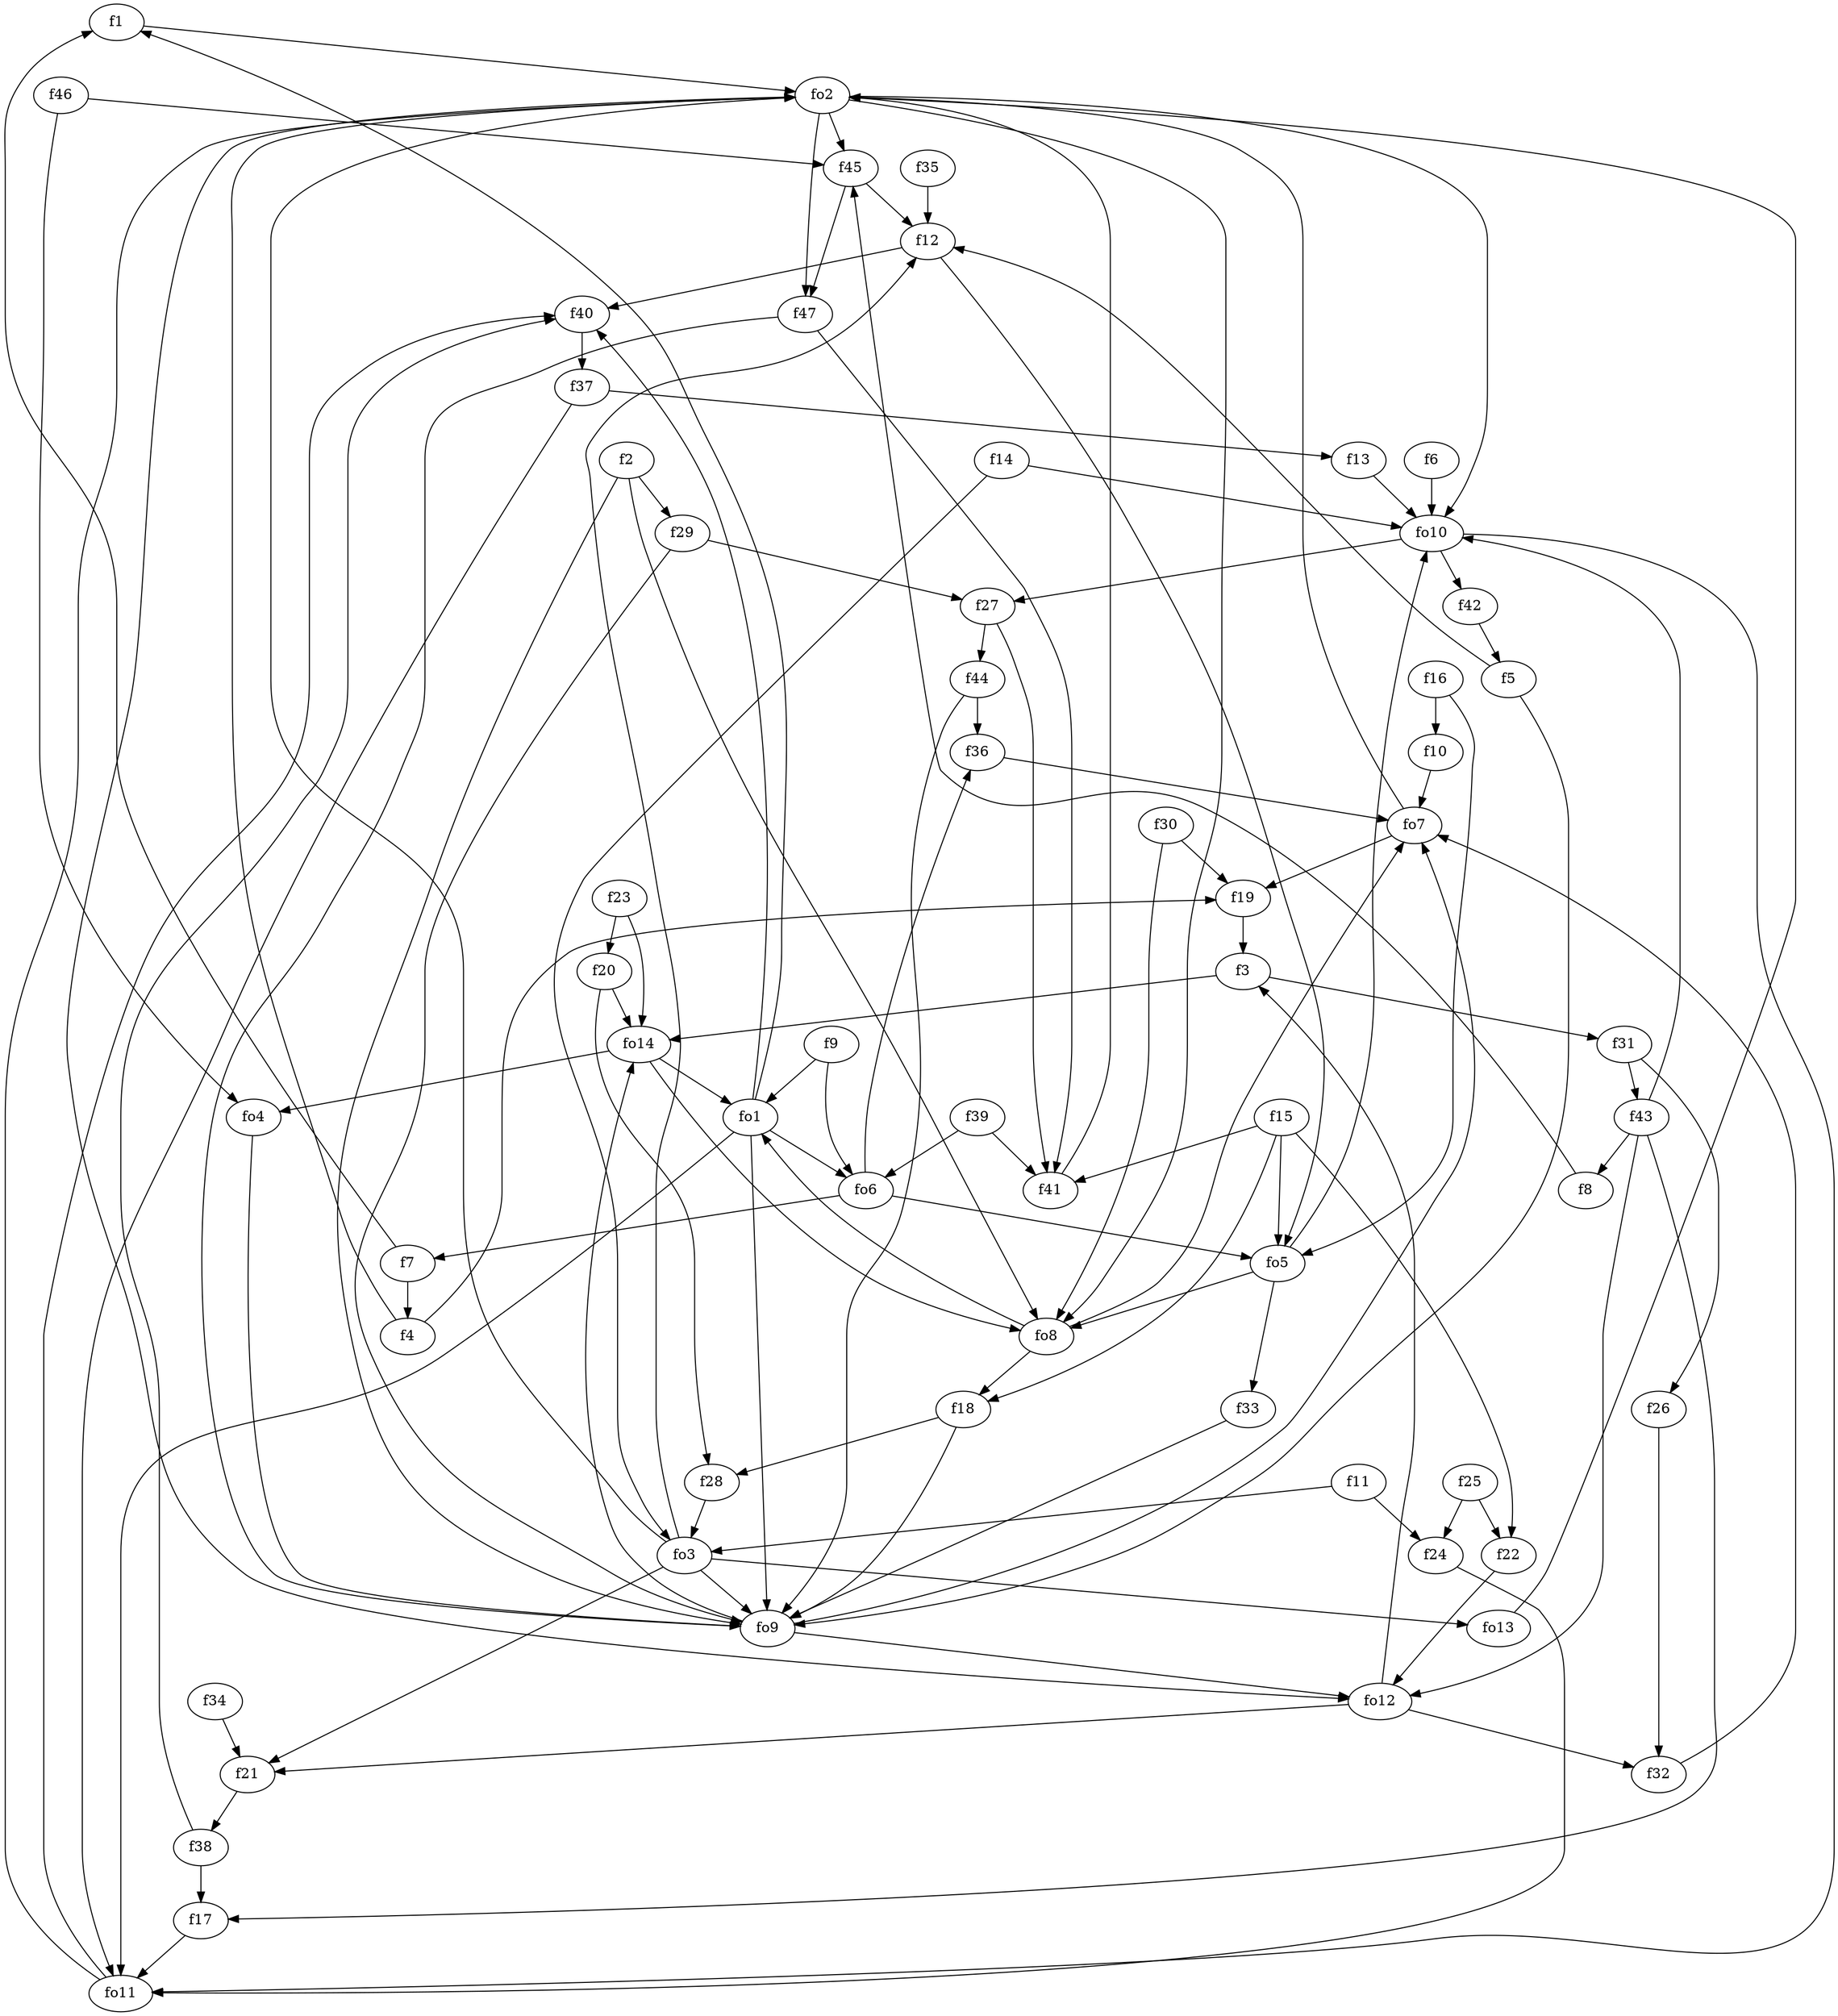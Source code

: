 strict digraph  {
f1;
f2;
f3;
f4;
f5;
f6;
f7;
f8;
f9;
f10;
f11;
f12;
f13;
f14;
f15;
f16;
f17;
f18;
f19;
f20;
f21;
f22;
f23;
f24;
f25;
f26;
f27;
f28;
f29;
f30;
f31;
f32;
f33;
f34;
f35;
f36;
f37;
f38;
f39;
f40;
f41;
f42;
f43;
f44;
f45;
f46;
f47;
fo1;
fo2;
fo3;
fo4;
fo5;
fo6;
fo7;
fo8;
fo9;
fo10;
fo11;
fo12;
fo13;
fo14;
f1 -> fo2  [weight=2];
f2 -> fo9  [weight=2];
f2 -> f29  [weight=2];
f2 -> fo8  [weight=2];
f3 -> fo14  [weight=2];
f3 -> f31  [weight=2];
f4 -> f19  [weight=2];
f4 -> fo2  [weight=2];
f5 -> fo9  [weight=2];
f5 -> f12  [weight=2];
f6 -> fo10  [weight=2];
f7 -> f1  [weight=2];
f7 -> f4  [weight=2];
f8 -> f45  [weight=2];
f9 -> fo1  [weight=2];
f9 -> fo6  [weight=2];
f10 -> fo7  [weight=2];
f11 -> f24  [weight=2];
f11 -> fo3  [weight=2];
f12 -> fo5  [weight=2];
f12 -> f40  [weight=2];
f13 -> fo10  [weight=2];
f14 -> fo10  [weight=2];
f14 -> fo3  [weight=2];
f15 -> f41  [weight=2];
f15 -> fo5  [weight=2];
f15 -> f18  [weight=2];
f15 -> f22  [weight=2];
f16 -> f10  [weight=2];
f16 -> fo5  [weight=2];
f17 -> fo11  [weight=2];
f18 -> f28  [weight=2];
f18 -> fo9  [weight=2];
f19 -> f3  [weight=2];
f20 -> f28  [weight=2];
f20 -> fo14  [weight=2];
f21 -> f38  [weight=2];
f22 -> fo12  [weight=2];
f23 -> f20  [weight=2];
f23 -> fo14  [weight=2];
f24 -> fo11  [weight=2];
f25 -> f22  [weight=2];
f25 -> f24  [weight=2];
f26 -> f32  [weight=2];
f27 -> f41  [weight=2];
f27 -> f44  [weight=2];
f28 -> fo3  [weight=2];
f29 -> f27  [weight=2];
f29 -> fo9  [weight=2];
f30 -> fo8  [weight=2];
f30 -> f19  [weight=2];
f31 -> f43  [weight=2];
f31 -> f26  [weight=2];
f32 -> fo7  [weight=2];
f33 -> fo9  [weight=2];
f34 -> f21  [weight=2];
f35 -> f12  [weight=2];
f36 -> fo7  [weight=2];
f37 -> fo11  [weight=2];
f37 -> f13  [weight=2];
f38 -> f40  [weight=2];
f38 -> f17  [weight=2];
f39 -> fo6  [weight=2];
f39 -> f41  [weight=2];
f40 -> f37  [weight=2];
f41 -> fo2  [weight=2];
f42 -> f5  [weight=2];
f43 -> f8  [weight=2];
f43 -> fo10  [weight=2];
f43 -> f17  [weight=2];
f43 -> fo12  [weight=2];
f44 -> fo9  [weight=2];
f44 -> f36  [weight=2];
f45 -> f47  [weight=2];
f45 -> f12  [weight=2];
f46 -> fo4  [weight=2];
f46 -> f45  [weight=2];
f47 -> fo9  [weight=2];
f47 -> f41  [weight=2];
fo1 -> fo11  [weight=2];
fo1 -> fo9  [weight=2];
fo1 -> f40  [weight=2];
fo1 -> fo6  [weight=2];
fo1 -> f1  [weight=2];
fo2 -> fo12  [weight=2];
fo2 -> f45  [weight=2];
fo2 -> fo8  [weight=2];
fo2 -> f47  [weight=2];
fo2 -> fo10  [weight=2];
fo3 -> f21  [weight=2];
fo3 -> fo2  [weight=2];
fo3 -> fo9  [weight=2];
fo3 -> fo13  [weight=2];
fo3 -> f12  [weight=2];
fo4 -> fo9  [weight=2];
fo5 -> fo10  [weight=2];
fo5 -> fo8  [weight=2];
fo5 -> f33  [weight=2];
fo6 -> fo5  [weight=2];
fo6 -> f36  [weight=2];
fo6 -> f7  [weight=2];
fo7 -> fo2  [weight=2];
fo7 -> f19  [weight=2];
fo8 -> fo1  [weight=2];
fo8 -> f18  [weight=2];
fo8 -> fo7  [weight=2];
fo9 -> fo14  [weight=2];
fo9 -> fo7  [weight=2];
fo9 -> fo12  [weight=2];
fo10 -> fo11  [weight=2];
fo10 -> f27  [weight=2];
fo10 -> f42  [weight=2];
fo11 -> f40  [weight=2];
fo11 -> fo2  [weight=2];
fo12 -> f3  [weight=2];
fo12 -> f32  [weight=2];
fo12 -> f21  [weight=2];
fo13 -> fo2  [weight=2];
fo14 -> fo1  [weight=2];
fo14 -> fo8  [weight=2];
fo14 -> fo4  [weight=2];
}
